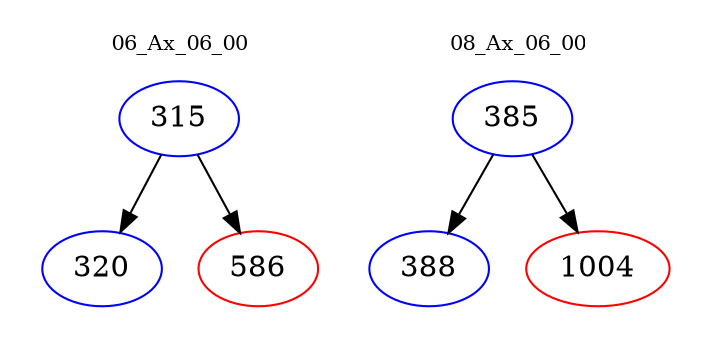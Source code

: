 digraph{
subgraph cluster_0 {
color = white
label = "06_Ax_06_00";
fontsize=10;
T0_315 [label="315", color="blue"]
T0_315 -> T0_320 [color="black"]
T0_320 [label="320", color="blue"]
T0_315 -> T0_586 [color="black"]
T0_586 [label="586", color="red"]
}
subgraph cluster_1 {
color = white
label = "08_Ax_06_00";
fontsize=10;
T1_385 [label="385", color="blue"]
T1_385 -> T1_388 [color="black"]
T1_388 [label="388", color="blue"]
T1_385 -> T1_1004 [color="black"]
T1_1004 [label="1004", color="red"]
}
}
